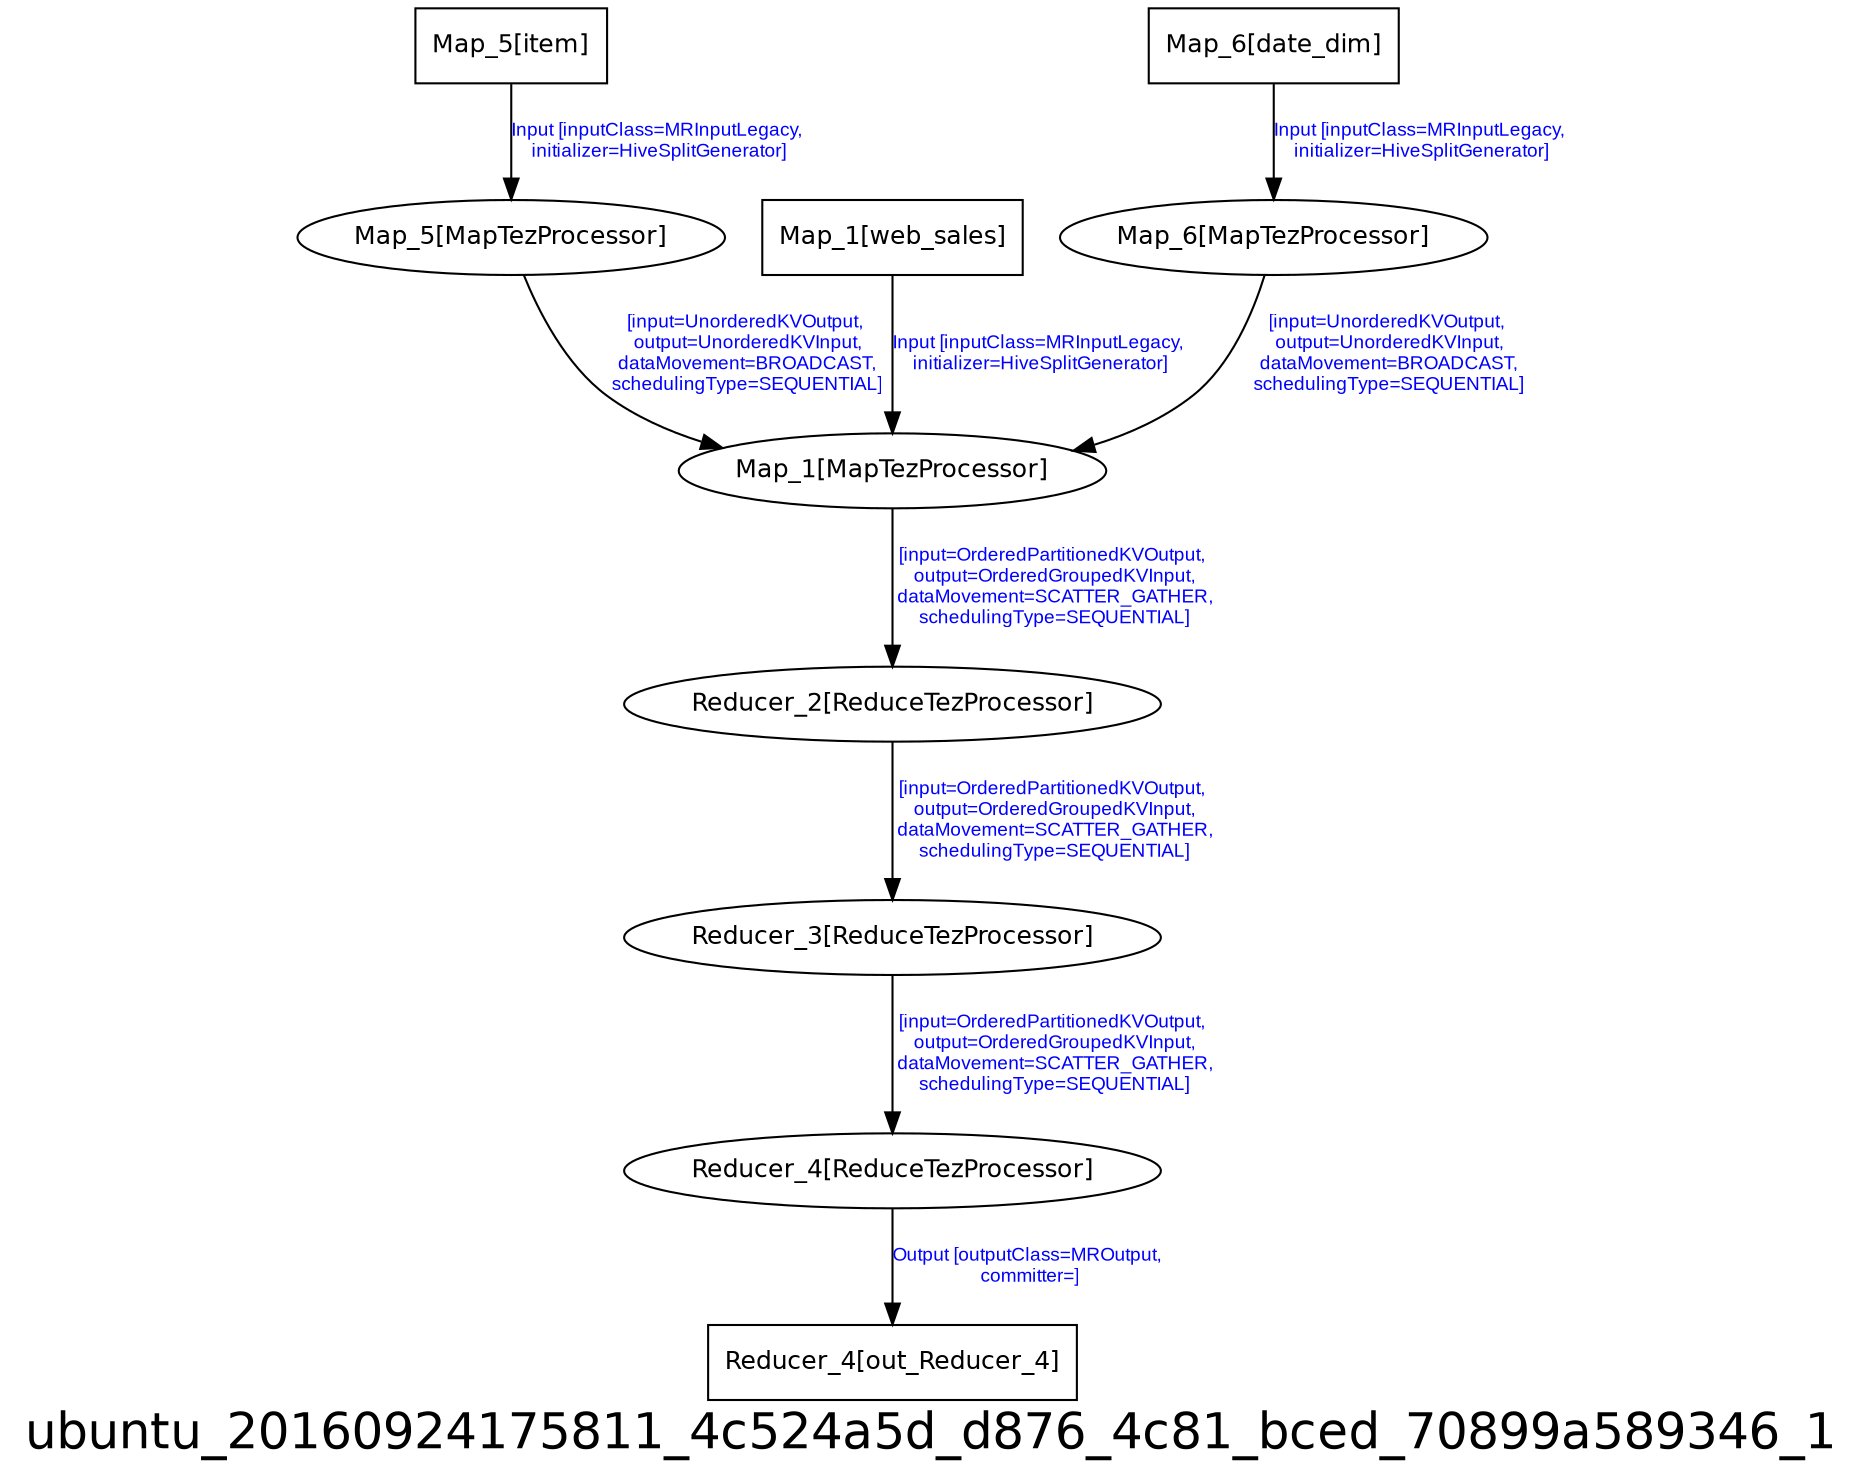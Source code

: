 digraph ubuntu_20160924175811_4c524a5d_d876_4c81_bced_70899a589346_1 {
graph [ label="ubuntu_20160924175811_4c524a5d_d876_4c81_bced_70899a589346_1", fontsize=24, fontname=Helvetica];
node [fontsize=12, fontname=Helvetica];
edge [fontsize=9, fontcolor=blue, fontname=Arial];
"ubuntu_20160924175811_4c524a5d_d876_4c81_bced_70899a589346_1.Map_5_item" [ label = "Map_5[item]", shape = "box" ];
"ubuntu_20160924175811_4c524a5d_d876_4c81_bced_70899a589346_1.Map_5_item" -> "ubuntu_20160924175811_4c524a5d_d876_4c81_bced_70899a589346_1.Map_5" [ label = "Input [inputClass=MRInputLegacy,\n initializer=HiveSplitGenerator]" ];
"ubuntu_20160924175811_4c524a5d_d876_4c81_bced_70899a589346_1.Map_1_web_sales" [ label = "Map_1[web_sales]", shape = "box" ];
"ubuntu_20160924175811_4c524a5d_d876_4c81_bced_70899a589346_1.Map_1_web_sales" -> "ubuntu_20160924175811_4c524a5d_d876_4c81_bced_70899a589346_1.Map_1" [ label = "Input [inputClass=MRInputLegacy,\n initializer=HiveSplitGenerator]" ];
"ubuntu_20160924175811_4c524a5d_d876_4c81_bced_70899a589346_1.Map_1" [ label = "Map_1[MapTezProcessor]" ];
"ubuntu_20160924175811_4c524a5d_d876_4c81_bced_70899a589346_1.Map_1" -> "ubuntu_20160924175811_4c524a5d_d876_4c81_bced_70899a589346_1.Reducer_2" [ label = "[input=OrderedPartitionedKVOutput,\n output=OrderedGroupedKVInput,\n dataMovement=SCATTER_GATHER,\n schedulingType=SEQUENTIAL]" ];
"ubuntu_20160924175811_4c524a5d_d876_4c81_bced_70899a589346_1.Reducer_4" [ label = "Reducer_4[ReduceTezProcessor]" ];
"ubuntu_20160924175811_4c524a5d_d876_4c81_bced_70899a589346_1.Reducer_4" -> "ubuntu_20160924175811_4c524a5d_d876_4c81_bced_70899a589346_1.Reducer_4_out_Reducer_4" [ label = "Output [outputClass=MROutput,\n committer=]" ];
"ubuntu_20160924175811_4c524a5d_d876_4c81_bced_70899a589346_1.Reducer_4_out_Reducer_4" [ label = "Reducer_4[out_Reducer_4]", shape = "box" ];
"ubuntu_20160924175811_4c524a5d_d876_4c81_bced_70899a589346_1.Reducer_2" [ label = "Reducer_2[ReduceTezProcessor]" ];
"ubuntu_20160924175811_4c524a5d_d876_4c81_bced_70899a589346_1.Reducer_2" -> "ubuntu_20160924175811_4c524a5d_d876_4c81_bced_70899a589346_1.Reducer_3" [ label = "[input=OrderedPartitionedKVOutput,\n output=OrderedGroupedKVInput,\n dataMovement=SCATTER_GATHER,\n schedulingType=SEQUENTIAL]" ];
"ubuntu_20160924175811_4c524a5d_d876_4c81_bced_70899a589346_1.Map_6" [ label = "Map_6[MapTezProcessor]" ];
"ubuntu_20160924175811_4c524a5d_d876_4c81_bced_70899a589346_1.Map_6" -> "ubuntu_20160924175811_4c524a5d_d876_4c81_bced_70899a589346_1.Map_1" [ label = "[input=UnorderedKVOutput,\n output=UnorderedKVInput,\n dataMovement=BROADCAST,\n schedulingType=SEQUENTIAL]" ];
"ubuntu_20160924175811_4c524a5d_d876_4c81_bced_70899a589346_1.Map_6_date_dim" [ label = "Map_6[date_dim]", shape = "box" ];
"ubuntu_20160924175811_4c524a5d_d876_4c81_bced_70899a589346_1.Map_6_date_dim" -> "ubuntu_20160924175811_4c524a5d_d876_4c81_bced_70899a589346_1.Map_6" [ label = "Input [inputClass=MRInputLegacy,\n initializer=HiveSplitGenerator]" ];
"ubuntu_20160924175811_4c524a5d_d876_4c81_bced_70899a589346_1.Reducer_3" [ label = "Reducer_3[ReduceTezProcessor]" ];
"ubuntu_20160924175811_4c524a5d_d876_4c81_bced_70899a589346_1.Reducer_3" -> "ubuntu_20160924175811_4c524a5d_d876_4c81_bced_70899a589346_1.Reducer_4" [ label = "[input=OrderedPartitionedKVOutput,\n output=OrderedGroupedKVInput,\n dataMovement=SCATTER_GATHER,\n schedulingType=SEQUENTIAL]" ];
"ubuntu_20160924175811_4c524a5d_d876_4c81_bced_70899a589346_1.Map_5" [ label = "Map_5[MapTezProcessor]" ];
"ubuntu_20160924175811_4c524a5d_d876_4c81_bced_70899a589346_1.Map_5" -> "ubuntu_20160924175811_4c524a5d_d876_4c81_bced_70899a589346_1.Map_1" [ label = "[input=UnorderedKVOutput,\n output=UnorderedKVInput,\n dataMovement=BROADCAST,\n schedulingType=SEQUENTIAL]" ];
}
